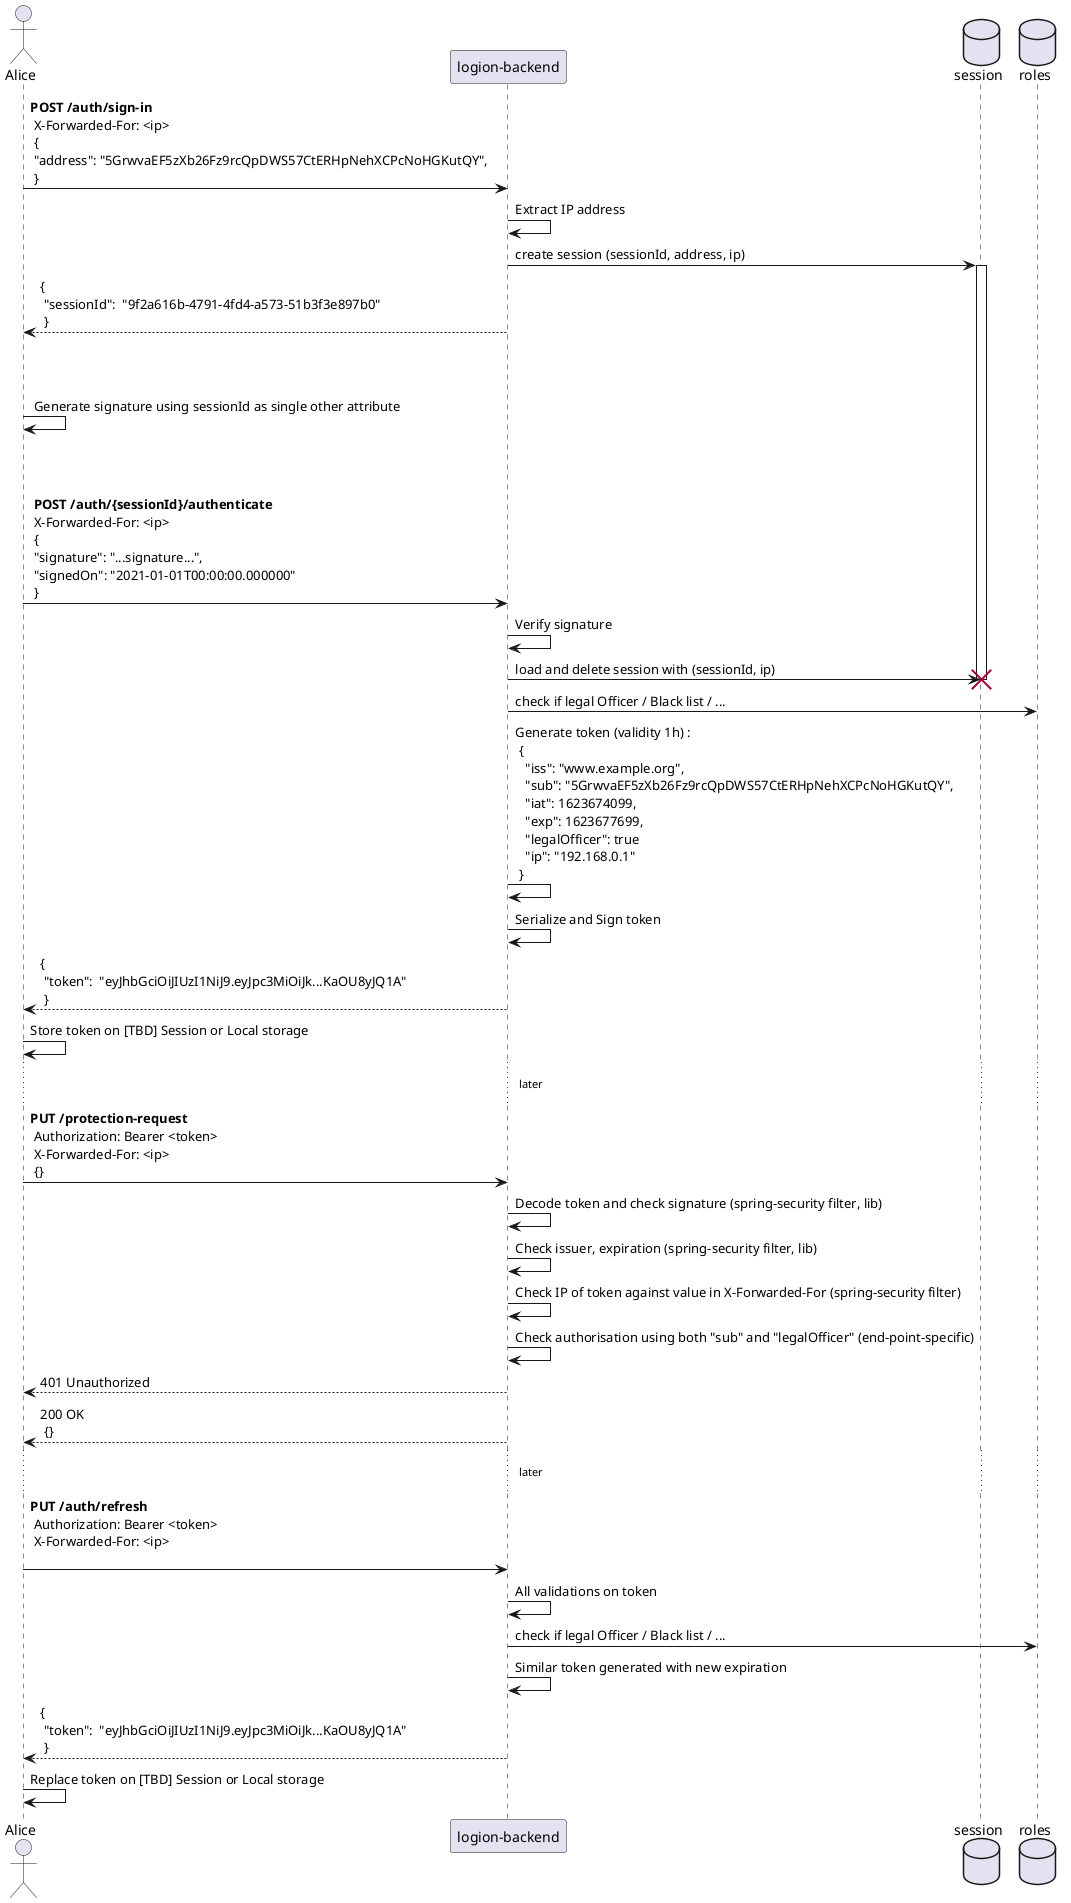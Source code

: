 @startuml
'https://plantuml.com/sequence-diagram

actor Alice
participant logion_backend as "logion-backend"
database    session
database    roles
Alice -> logion_backend: **POST /auth/sign-in** \n \
X-Forwarded-For: <ip> \n \
{ \n \
"address": "5GrwvaEF5zXb26Fz9rcQpDWS57CtERHpNehXCPcNoHGKutQY", \n \
}
logion_backend -> logion_backend: Extract IP address
logion_backend -> session: create session (sessionId, address, ip)
activate session
logion_backend --> Alice: { \n "sessionId":  "9f2a616b-4791-4fd4-a573-51b3f3e897b0" \n }
Alice -> Alice:  \n \n \n Generate signature using sessionId as single other attribute
Alice -> logion_backend: \n \n \n **POST /auth/{sessionId}/authenticate** \n \
X-Forwarded-For: <ip> \n \
{ \n \
"signature": "...signature...", \n \
"signedOn": "2021-01-01T00:00:00.000000" \n \
}
logion_backend -> logion_backend: Verify signature
logion_backend -> session: load and delete session with (sessionId, ip)
destroy session
logion_backend -> roles: check if legal Officer / Black list / ...
logion_backend -> logion_backend: Generate token (validity 1h) : \n \
{ \n \
  "iss": "www.example.org", \n \
  "sub": "5GrwvaEF5zXb26Fz9rcQpDWS57CtERHpNehXCPcNoHGKutQY", \n \
  "iat": 1623674099, \n \
  "exp": 1623677699, \n \
  "legalOfficer": true \n \
  "ip": "192.168.0.1" \n \
}
logion_backend -> logion_backend: Serialize and Sign token
logion_backend --> Alice: { \n "token":  "eyJhbGciOiJIUzI1NiJ9.eyJpc3MiOiJk...KaOU8yJQ1A" \n }
Alice -> Alice: Store token on [TBD] Session or Local storage
... later ...
Alice -> logion_backend: **PUT /protection-request** \n \
Authorization: Bearer <token> \n \
X-Forwarded-For: <ip> \n \
{}
logion_backend -> logion_backend: Decode token and check signature (spring-security filter, lib)
logion_backend -> logion_backend: Check issuer, expiration (spring-security filter, lib)
logion_backend -> logion_backend: Check IP of token against value in X-Forwarded-For (spring-security filter)
logion_backend -> logion_backend: Check authorisation using both "sub" and "legalOfficer" (end-point-specific)
logion_backend --> Alice: 401 Unauthorized
logion_backend --> Alice: 200 OK \n \
{}
... later ...
Alice -> logion_backend: **PUT /auth/refresh** \n \
Authorization: Bearer <token> \n \
X-Forwarded-For: <ip> \n
logion_backend -> logion_backend: All validations on token
logion_backend -> roles: check if legal Officer / Black list / ...
logion_backend -> logion_backend: Similar token generated with new expiration
logion_backend --> Alice: { \n "token":  "eyJhbGciOiJIUzI1NiJ9.eyJpc3MiOiJk...KaOU8yJQ1A" \n }
Alice -> Alice: Replace token on [TBD] Session or Local storage


@enduml